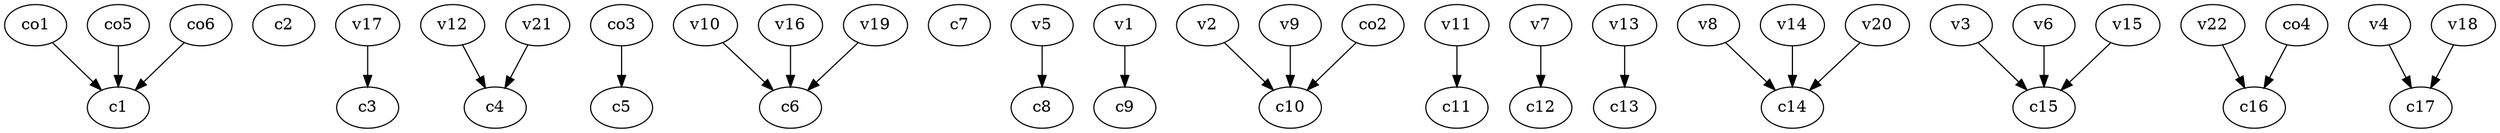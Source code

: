 strict digraph  {
c1;
c2;
c3;
c4;
c5;
c6;
c7;
c8;
c9;
c10;
c11;
c12;
c13;
c14;
c15;
c16;
c17;
v1;
v2;
v3;
v4;
v5;
v6;
v7;
v8;
v9;
v10;
v11;
v12;
v13;
v14;
v15;
v16;
v17;
v18;
v19;
v20;
v21;
v22;
co1;
co2;
co3;
co4;
co5;
co6;
v1 -> c9  [weight=1];
v2 -> c10  [weight=1];
v3 -> c15  [weight=1];
v4 -> c17  [weight=1];
v5 -> c8  [weight=1];
v6 -> c15  [weight=1];
v7 -> c12  [weight=1];
v8 -> c14  [weight=1];
v9 -> c10  [weight=1];
v10 -> c6  [weight=1];
v11 -> c11  [weight=1];
v12 -> c4  [weight=1];
v13 -> c13  [weight=1];
v14 -> c14  [weight=1];
v15 -> c15  [weight=1];
v16 -> c6  [weight=1];
v17 -> c3  [weight=1];
v18 -> c17  [weight=1];
v19 -> c6  [weight=1];
v20 -> c14  [weight=1];
v21 -> c4  [weight=1];
v22 -> c16  [weight=1];
co1 -> c1  [weight=1];
co2 -> c10  [weight=1];
co3 -> c5  [weight=1];
co4 -> c16  [weight=1];
co5 -> c1  [weight=1];
co6 -> c1  [weight=1];
}
